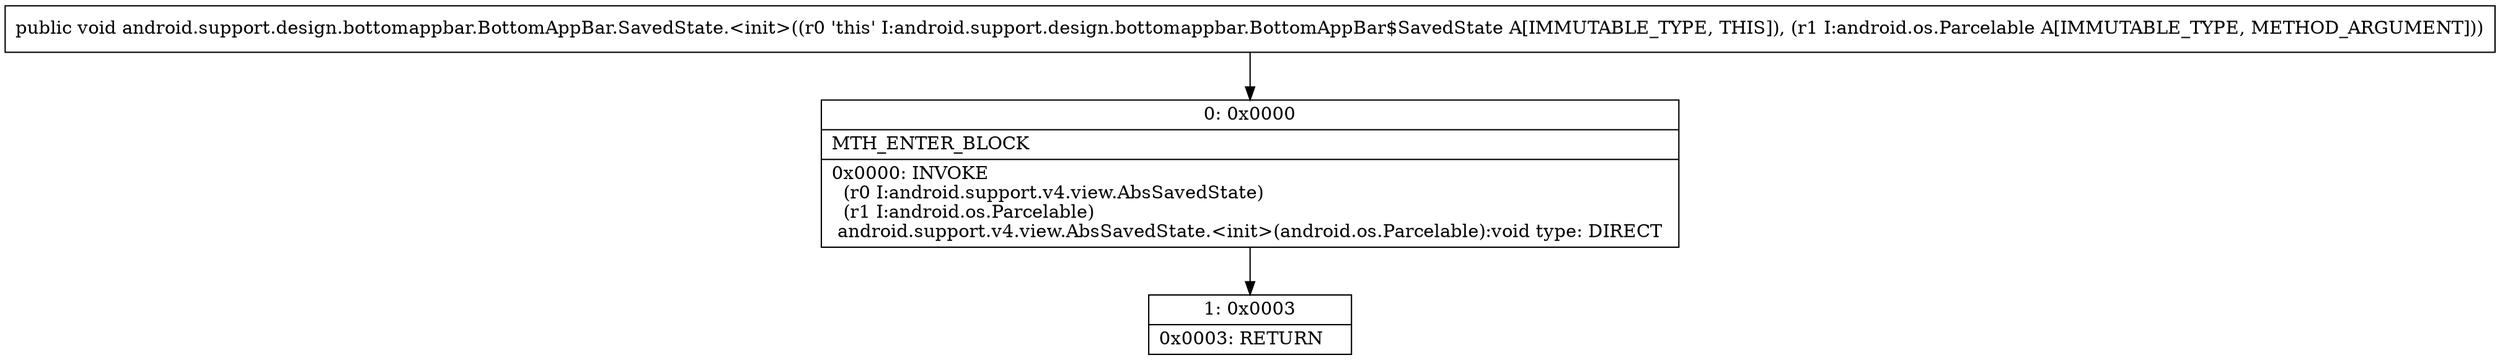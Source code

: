 digraph "CFG forandroid.support.design.bottomappbar.BottomAppBar.SavedState.\<init\>(Landroid\/os\/Parcelable;)V" {
Node_0 [shape=record,label="{0\:\ 0x0000|MTH_ENTER_BLOCK\l|0x0000: INVOKE  \l  (r0 I:android.support.v4.view.AbsSavedState)\l  (r1 I:android.os.Parcelable)\l android.support.v4.view.AbsSavedState.\<init\>(android.os.Parcelable):void type: DIRECT \l}"];
Node_1 [shape=record,label="{1\:\ 0x0003|0x0003: RETURN   \l}"];
MethodNode[shape=record,label="{public void android.support.design.bottomappbar.BottomAppBar.SavedState.\<init\>((r0 'this' I:android.support.design.bottomappbar.BottomAppBar$SavedState A[IMMUTABLE_TYPE, THIS]), (r1 I:android.os.Parcelable A[IMMUTABLE_TYPE, METHOD_ARGUMENT])) }"];
MethodNode -> Node_0;
Node_0 -> Node_1;
}

